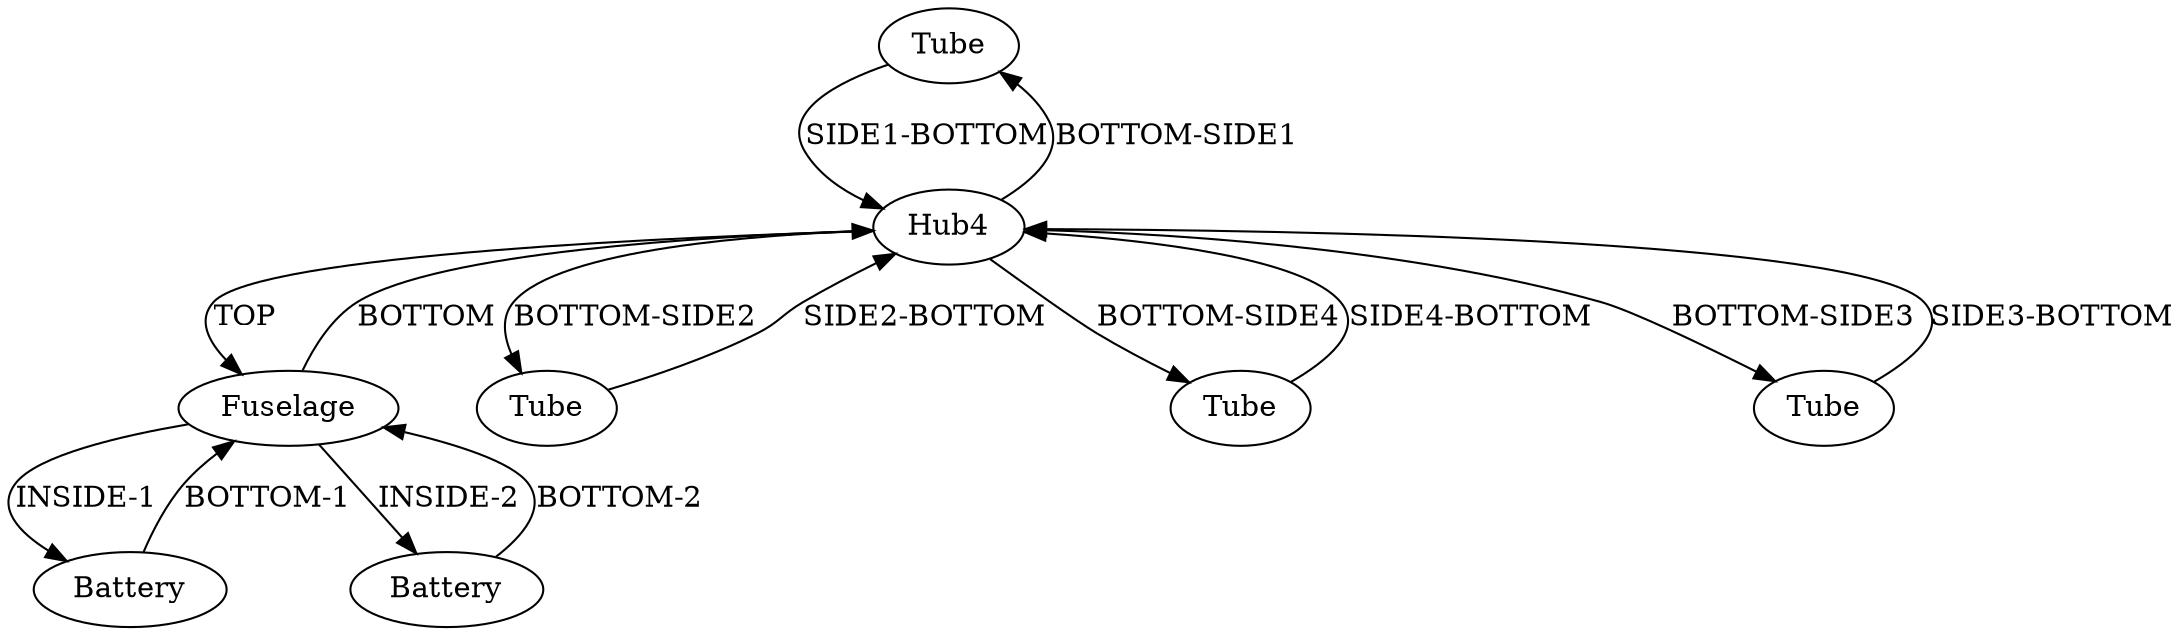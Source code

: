 /* Created by igraph 0.10.2 */
digraph {
  0 [
    instance=Tube_instance_2
    label=Tube
  ];
  1 [
    instance=Battery_instance_1
    label=Battery
  ];
  2 [
    instance=Hub4_instance_1
    label=Hub4
  ];
  3 [
    instance=Fuselage_instance_1
    label=Fuselage
  ];
  4 [
    instance=Tube_instance_6
    label=Tube
  ];
  5 [
    instance=Battery_instance_2
    label=Battery
  ];
  6 [
    instance=Tube_instance_7
    label=Tube
  ];
  7 [
    instance=Tube_instance_8
    label=Tube
  ];

  0 -> 2 [
    label="SIDE1-BOTTOM"
  ];
  1 -> 3 [
    label="BOTTOM-1"
  ];
  2 -> 0 [
    label="BOTTOM-SIDE1"
  ];
  2 -> 3 [
    label=TOP
  ];
  2 -> 4 [
    label="BOTTOM-SIDE2"
  ];
  2 -> 6 [
    label="BOTTOM-SIDE4"
  ];
  2 -> 7 [
    label="BOTTOM-SIDE3"
  ];
  3 -> 1 [
    label="INSIDE-1"
  ];
  3 -> 2 [
    label=BOTTOM
  ];
  3 -> 5 [
    label="INSIDE-2"
  ];
  4 -> 2 [
    label="SIDE2-BOTTOM"
  ];
  5 -> 3 [
    label="BOTTOM-2"
  ];
  6 -> 2 [
    label="SIDE4-BOTTOM"
  ];
  7 -> 2 [
    label="SIDE3-BOTTOM"
  ];
}

